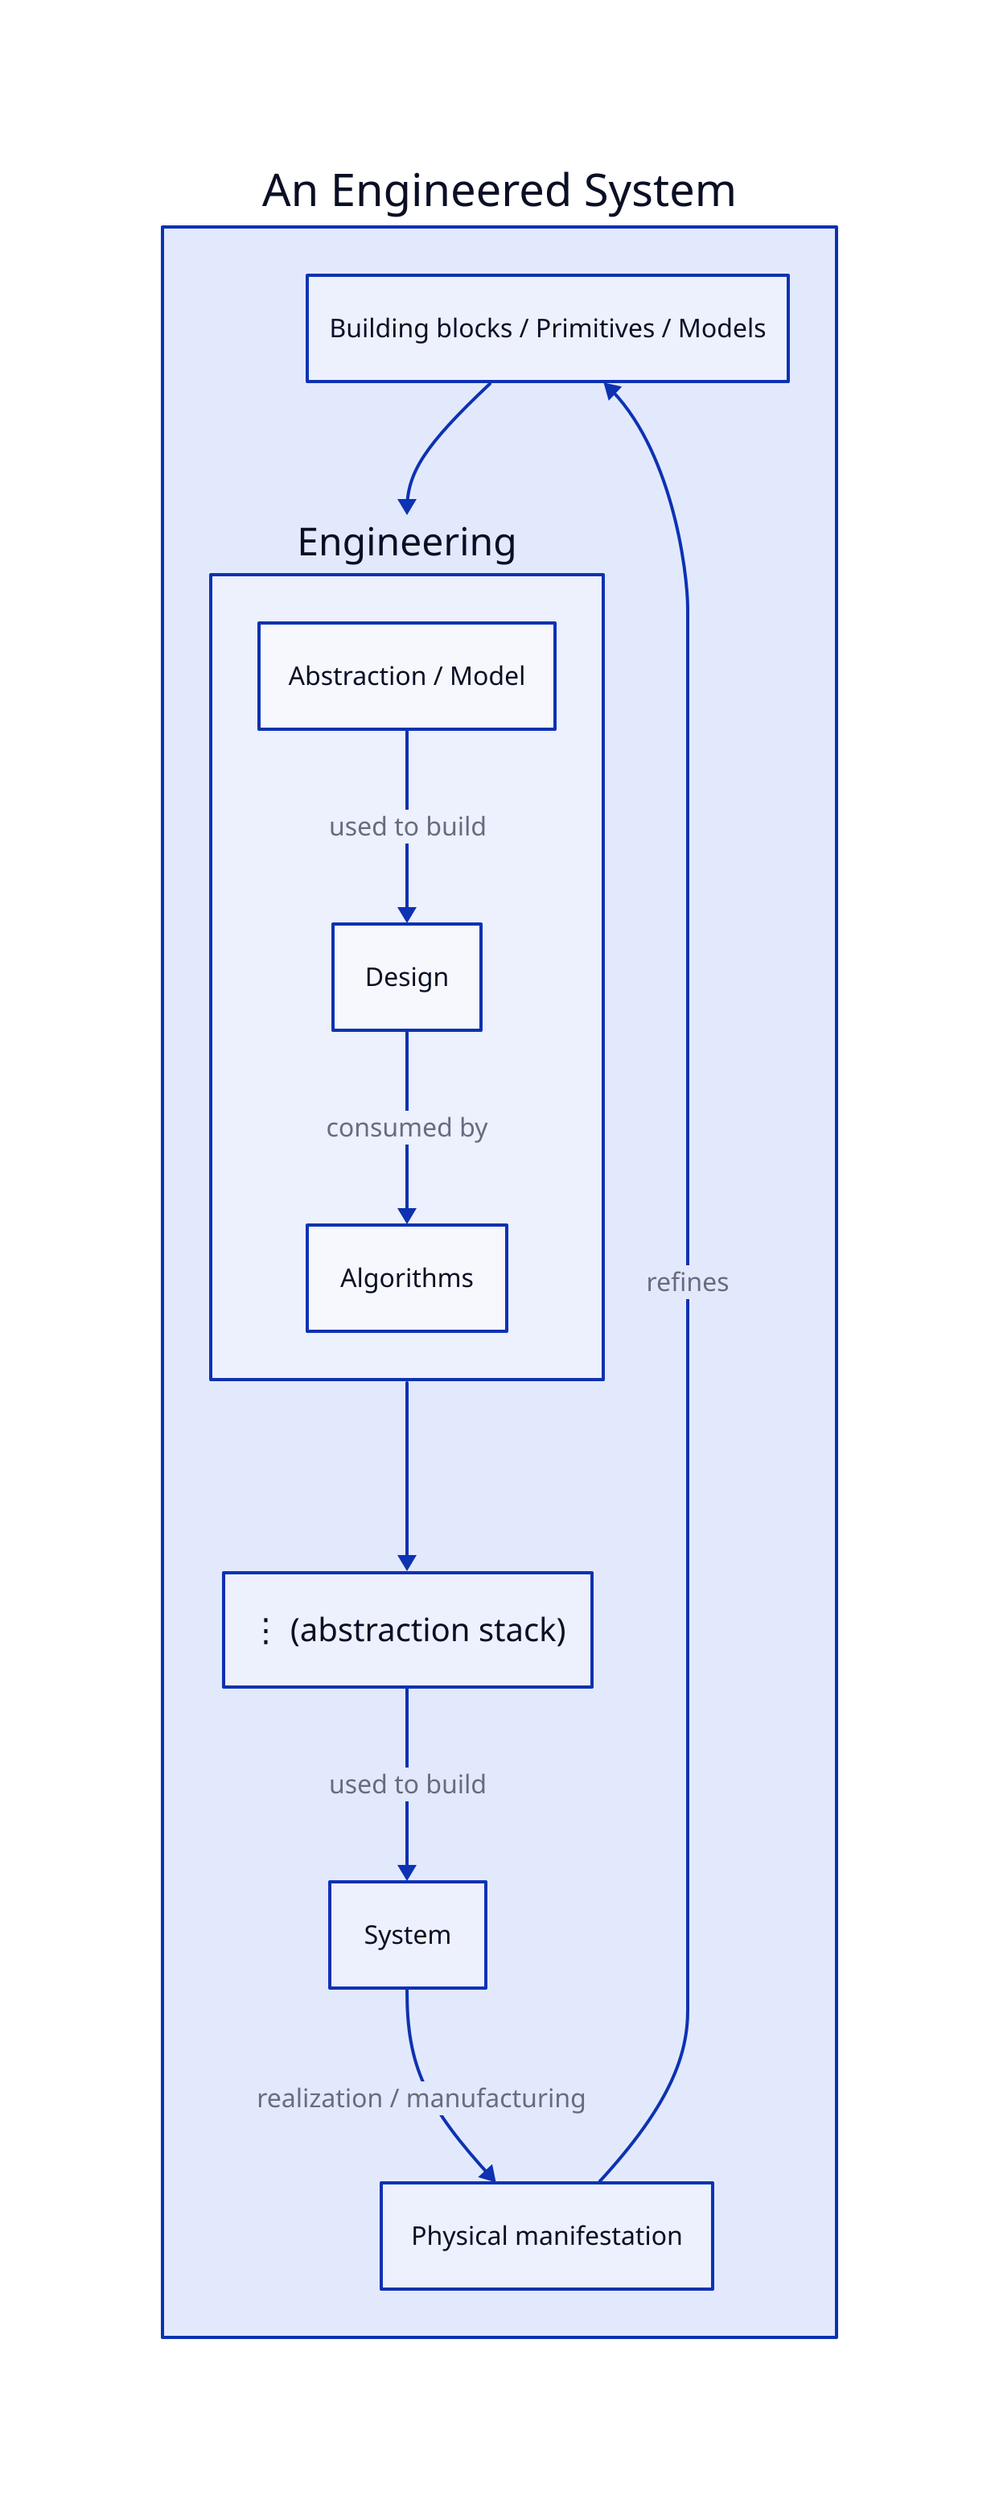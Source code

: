sys: {
  label: An Engineered System
  prim: {
    label: Building blocks / Primitives / Models
  }
  eng: {
    label: Engineering
    abs: {
      label: Abstraction / Model
    }
    design: {
      label: Design
    }
    alg: {
      label: Algorithms
    }
    abs -> design: used to build
    design -> alg: consumed by
  }

  dot: {
    label: ⋮ (abstraction stack)
    style.font-size: 20
  }

  sys: {
    label: System
  }
  phys: {
    label: Physical manifestation
  }
  sys -> phys: realization / manufacturing
  dot -> sys: used to build
  eng -> dot
  prim -> eng
  phys -> prim: refines
}
